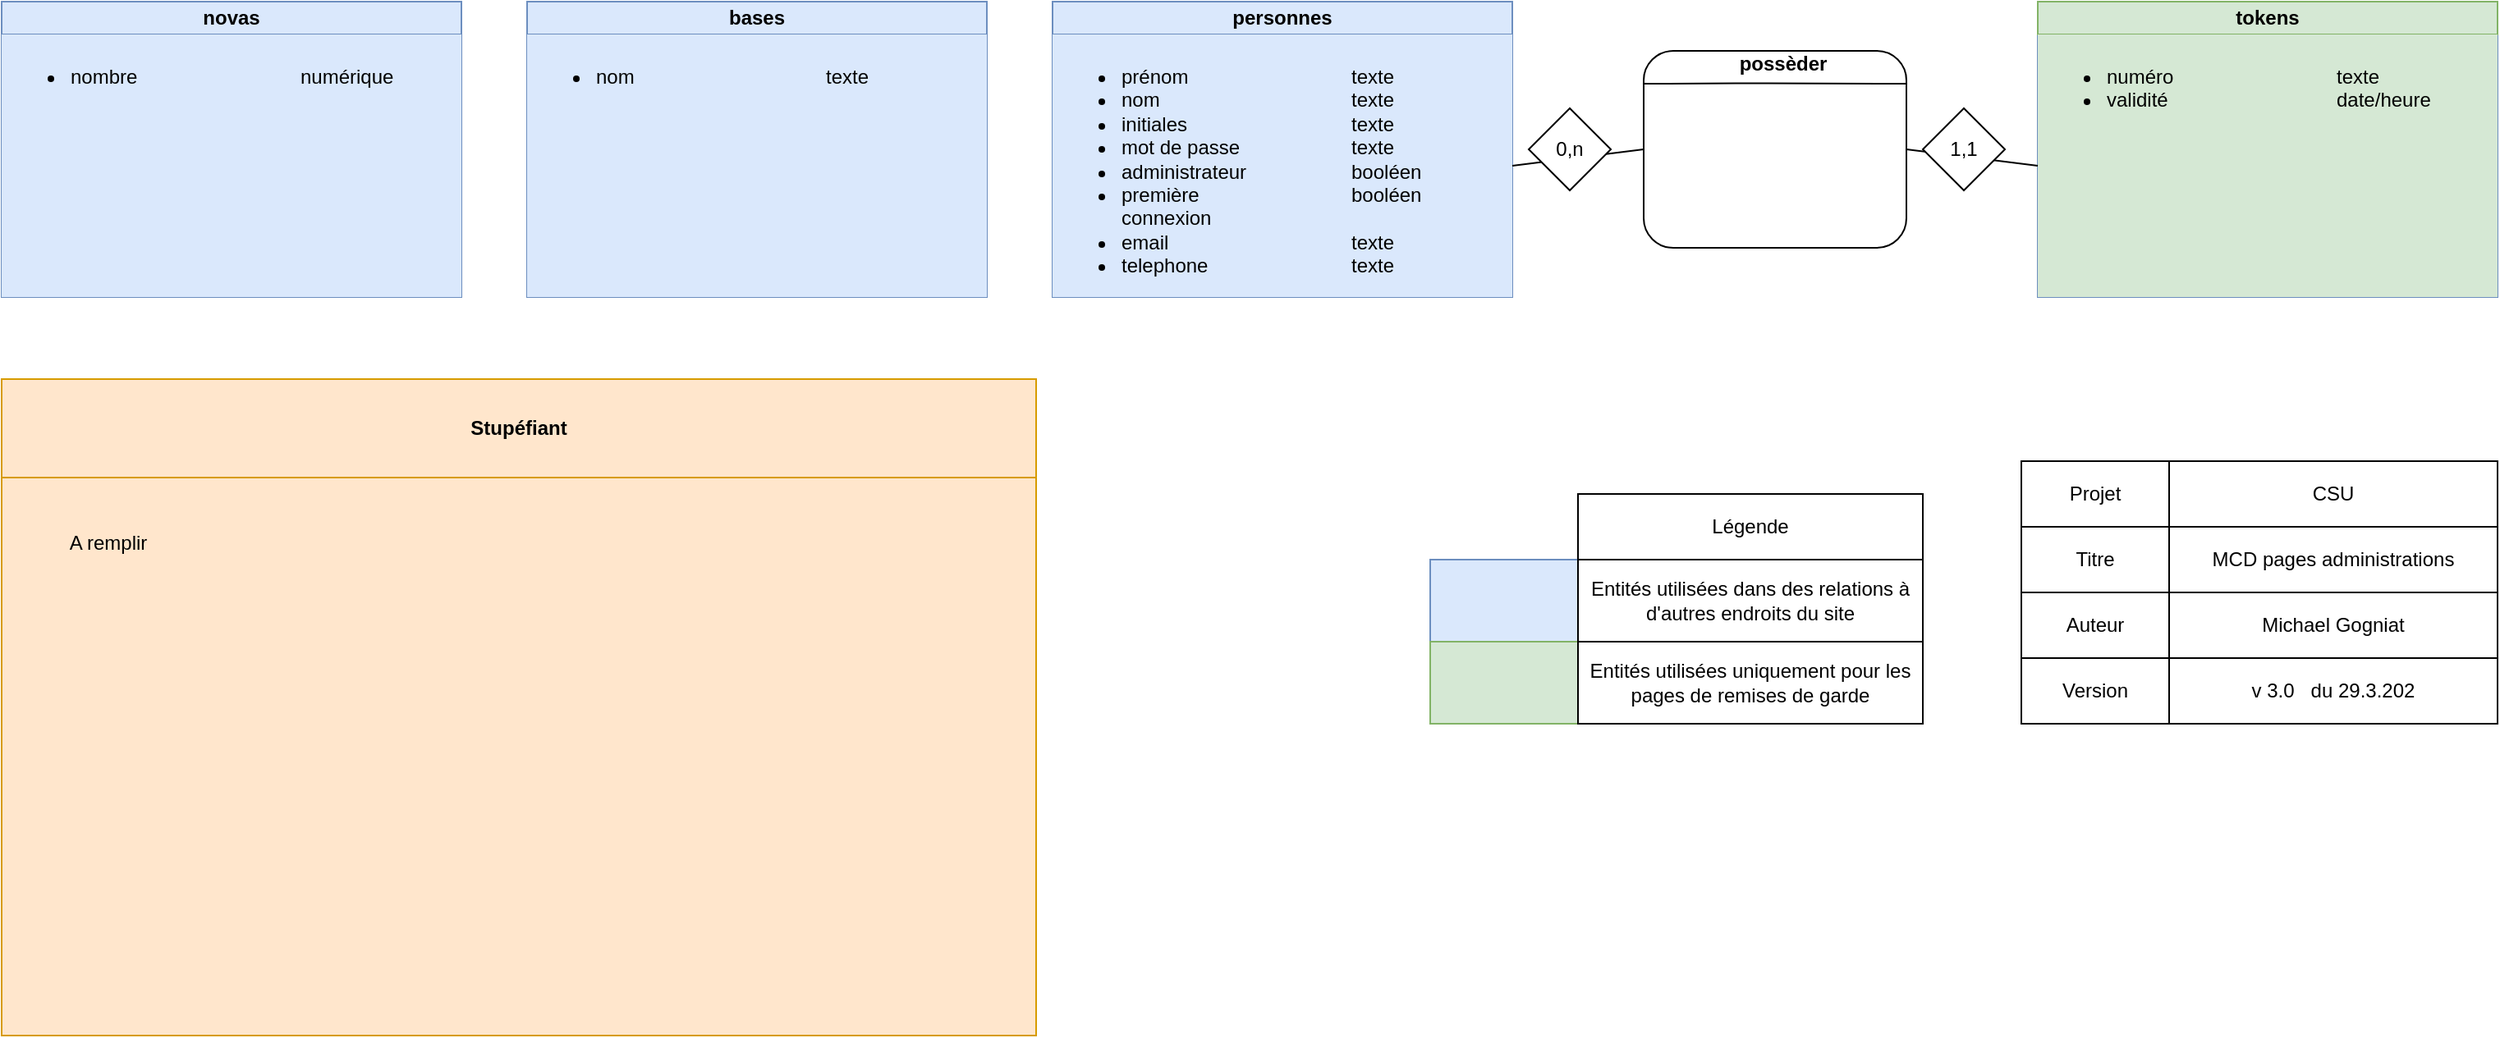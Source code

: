 <mxfile version="14.4.3" type="device"><diagram id="kCFvrSDgTSwZs-9DBKdq" name="Page-1"><mxGraphModel dx="5650" dy="1343" grid="1" gridSize="10" guides="1" tooltips="1" connect="1" arrows="1" fold="1" page="1" pageScale="1" pageWidth="1920" pageHeight="1200" math="0" shadow="0"><root><mxCell id="0"/><mxCell id="1" parent="0"/><mxCell id="uxbM6FC8pAgQJoMiEQ_j-111" value="Projet" style="rounded=0;whiteSpace=wrap;html=1;labelBackgroundColor=none;align=center;" parent="1" vertex="1"><mxGeometry x="-890" y="600" width="90" height="40" as="geometry"/></mxCell><mxCell id="uxbM6FC8pAgQJoMiEQ_j-113" value="Titre" style="rounded=0;whiteSpace=wrap;html=1;labelBackgroundColor=none;" parent="1" vertex="1"><mxGeometry x="-890" y="640" width="90" height="40" as="geometry"/></mxCell><mxCell id="uxbM6FC8pAgQJoMiEQ_j-114" value="Auteur" style="rounded=0;whiteSpace=wrap;html=1;labelBackgroundColor=none;" parent="1" vertex="1"><mxGeometry x="-890" y="680" width="90" height="40" as="geometry"/></mxCell><mxCell id="uxbM6FC8pAgQJoMiEQ_j-115" value="Version" style="rounded=0;whiteSpace=wrap;html=1;labelBackgroundColor=none;" parent="1" vertex="1"><mxGeometry x="-890" y="720" width="90" height="40" as="geometry"/></mxCell><mxCell id="uxbM6FC8pAgQJoMiEQ_j-116" value="MCD pages administrations" style="rounded=0;whiteSpace=wrap;html=1;labelBackgroundColor=none;align=center;" parent="1" vertex="1"><mxGeometry x="-800" y="640" width="200" height="40" as="geometry"/></mxCell><mxCell id="uxbM6FC8pAgQJoMiEQ_j-117" value="CSU" style="rounded=0;whiteSpace=wrap;html=1;labelBackgroundColor=none;" parent="1" vertex="1"><mxGeometry x="-800" y="600" width="200" height="40" as="geometry"/></mxCell><mxCell id="uxbM6FC8pAgQJoMiEQ_j-118" value="v 3.0&amp;nbsp; &amp;nbsp;du 29.3.202" style="rounded=0;whiteSpace=wrap;html=1;labelBackgroundColor=none;" parent="1" vertex="1"><mxGeometry x="-800" y="720" width="200" height="40" as="geometry"/></mxCell><mxCell id="uxbM6FC8pAgQJoMiEQ_j-119" value="Michael Gogniat" style="rounded=0;whiteSpace=wrap;html=1;labelBackgroundColor=none;" parent="1" vertex="1"><mxGeometry x="-800" y="680" width="200" height="40" as="geometry"/></mxCell><mxCell id="6km4f45n5zLwMDYIi9ON-1" value="&lt;div style=&quot;box-sizing: border-box ; width: 100% ; padding: 2px&quot;&gt;c&lt;/div&gt;" style="verticalAlign=top;align=center;overflow=fill;html=1;rounded=0;shadow=0;comic=0;labelBackgroundColor=none;strokeColor=#6c8ebf;strokeWidth=1;fillColor=#dae8fc;fontFamily=Verdana;fontSize=12;" parent="1" vertex="1"><mxGeometry x="-1480" y="320" width="280" height="180" as="geometry"/></mxCell><mxCell id="6km4f45n5zLwMDYIi9ON-2" value="&lt;b&gt;personnes&lt;/b&gt;" style="rounded=0;whiteSpace=wrap;html=1;fillColor=#dae8fc;strokeColor=#6C8EBF;" parent="1" vertex="1"><mxGeometry x="-1480" y="320" width="280" height="20" as="geometry"/></mxCell><mxCell id="6km4f45n5zLwMDYIi9ON-3" value="&lt;ul&gt;&lt;li&gt;prénom&lt;/li&gt;&lt;li&gt;nom&lt;/li&gt;&lt;li&gt;initiales&lt;/li&gt;&lt;li&gt;mot de passe&lt;/li&gt;&lt;li&gt;administrateur&lt;/li&gt;&lt;li&gt;première connexion&lt;/li&gt;&lt;li&gt;email&lt;/li&gt;&lt;li&gt;telephone&lt;/li&gt;&lt;/ul&gt;" style="text;fillColor=#dae8fc;html=1;whiteSpace=wrap;verticalAlign=top;overflow=hidden;" parent="1" vertex="1"><mxGeometry x="-1480" y="340" width="140" height="160" as="geometry"/></mxCell><mxCell id="6km4f45n5zLwMDYIi9ON-4" value="&lt;ul&gt;&lt;li&gt;texte&lt;/li&gt;&lt;li&gt;texte&lt;/li&gt;&lt;li&gt;texte&lt;/li&gt;&lt;li&gt;texte&lt;/li&gt;&lt;li&gt;booléen&lt;/li&gt;&lt;li&gt;booléen&lt;/li&gt;&lt;li&gt;&amp;nbsp;&lt;/li&gt;&lt;li&gt;texte&lt;/li&gt;&lt;li&gt;texte&lt;/li&gt;&lt;/ul&gt;" style="text;fillColor=#dae8fc;html=1;whiteSpace=wrap;verticalAlign=top;overflow=hidden;" parent="1" vertex="1"><mxGeometry x="-1340" y="340" width="140" height="160" as="geometry"/></mxCell><mxCell id="6km4f45n5zLwMDYIi9ON-5" value="" style="rounded=0;whiteSpace=wrap;html=1;fillColor=#dae8fc;strokeColor=none;" parent="1" vertex="1"><mxGeometry x="-1340" y="350" width="40" height="140" as="geometry"/></mxCell><mxCell id="6km4f45n5zLwMDYIi9ON-56" value="&lt;div style=&quot;box-sizing: border-box ; width: 100% ; padding: 2px&quot;&gt;c&lt;/div&gt;" style="verticalAlign=top;align=center;overflow=fill;html=1;rounded=0;shadow=0;comic=0;labelBackgroundColor=none;strokeColor=#6c8ebf;strokeWidth=1;fillColor=#dae8fc;fontFamily=Verdana;fontSize=12;" parent="1" vertex="1"><mxGeometry x="-1800" y="320" width="280" height="180" as="geometry"/></mxCell><mxCell id="6km4f45n5zLwMDYIi9ON-57" value="&lt;b&gt;bases&lt;/b&gt;" style="rounded=0;whiteSpace=wrap;html=1;fillColor=#dae8fc;strokeColor=#6C8EBF;" parent="1" vertex="1"><mxGeometry x="-1800" y="320" width="280" height="20" as="geometry"/></mxCell><mxCell id="6km4f45n5zLwMDYIi9ON-58" value="&lt;ul&gt;&lt;li&gt;nom&lt;/li&gt;&lt;/ul&gt;" style="text;fillColor=#dae8fc;html=1;whiteSpace=wrap;verticalAlign=top;overflow=hidden;" parent="1" vertex="1"><mxGeometry x="-1800" y="340" width="140" height="160" as="geometry"/></mxCell><mxCell id="6km4f45n5zLwMDYIi9ON-59" value="&lt;ul&gt;&lt;li&gt;texte&lt;br&gt;&lt;/li&gt;&lt;/ul&gt;" style="text;fillColor=#dae8fc;html=1;whiteSpace=wrap;verticalAlign=top;overflow=hidden;" parent="1" vertex="1"><mxGeometry x="-1660" y="340" width="140" height="160" as="geometry"/></mxCell><mxCell id="6km4f45n5zLwMDYIi9ON-60" value="" style="rounded=0;whiteSpace=wrap;html=1;fillColor=#dae8fc;strokeColor=none;" parent="1" vertex="1"><mxGeometry x="-1660" y="350" width="40" height="140" as="geometry"/></mxCell><mxCell id="6km4f45n5zLwMDYIi9ON-70" value="&lt;div style=&quot;box-sizing: border-box ; width: 100% ; padding: 2px&quot;&gt;cv&lt;/div&gt;" style="verticalAlign=top;align=center;overflow=fill;html=1;rounded=0;shadow=0;comic=0;labelBackgroundColor=none;strokeColor=#6c8ebf;strokeWidth=1;fillColor=#dae8fc;fontFamily=Verdana;fontSize=12;" parent="1" vertex="1"><mxGeometry x="-2120" y="320" width="280" height="180" as="geometry"/></mxCell><mxCell id="6km4f45n5zLwMDYIi9ON-71" value="&lt;b&gt;novas&lt;/b&gt;" style="rounded=0;whiteSpace=wrap;html=1;fillColor=#dae8fc;strokeColor=#6c8ebf;" parent="1" vertex="1"><mxGeometry x="-2120" y="320" width="280" height="20" as="geometry"/></mxCell><mxCell id="6km4f45n5zLwMDYIi9ON-72" value="&lt;ul&gt;&lt;li&gt;nombre&lt;/li&gt;&lt;/ul&gt;" style="text;fillColor=#dae8fc;html=1;whiteSpace=wrap;verticalAlign=top;overflow=hidden;" parent="1" vertex="1"><mxGeometry x="-2120" y="340" width="140" height="160" as="geometry"/></mxCell><mxCell id="6km4f45n5zLwMDYIi9ON-73" value="&lt;ul&gt;&lt;li&gt;numérique&lt;/li&gt;&lt;/ul&gt;" style="text;fillColor=#dae8fc;html=1;whiteSpace=wrap;verticalAlign=top;overflow=hidden;" parent="1" vertex="1"><mxGeometry x="-1980" y="340" width="140" height="160" as="geometry"/></mxCell><mxCell id="6km4f45n5zLwMDYIi9ON-74" value="" style="rounded=0;whiteSpace=wrap;html=1;fillColor=#dae8fc;strokeColor=none;" parent="1" vertex="1"><mxGeometry x="-1980" y="350" width="40" height="140" as="geometry"/></mxCell><mxCell id="6km4f45n5zLwMDYIi9ON-207" value="" style="rounded=0;whiteSpace=wrap;html=1;labelBackgroundColor=none;fillColor=#dae8fc;strokeColor=#6c8ebf;" parent="1" vertex="1"><mxGeometry x="-1250" y="660" width="90" height="50" as="geometry"/></mxCell><mxCell id="6km4f45n5zLwMDYIi9ON-210" value="Entités utilisées dans des relations à d'autres endroits du site" style="rounded=0;whiteSpace=wrap;html=1;labelBackgroundColor=none;align=center;" parent="1" vertex="1"><mxGeometry x="-1160" y="660" width="210" height="50" as="geometry"/></mxCell><mxCell id="6km4f45n5zLwMDYIi9ON-211" value="Légende" style="rounded=0;whiteSpace=wrap;html=1;labelBackgroundColor=none;" parent="1" vertex="1"><mxGeometry x="-1160" y="620" width="210" height="40" as="geometry"/></mxCell><mxCell id="6km4f45n5zLwMDYIi9ON-214" value="" style="rounded=0;whiteSpace=wrap;html=1;labelBackgroundColor=none;fillColor=#d5e8d4;strokeColor=#82b366;" parent="1" vertex="1"><mxGeometry x="-1250" y="710" width="90" height="50" as="geometry"/></mxCell><mxCell id="6km4f45n5zLwMDYIi9ON-215" value="Entités utilisées uniquement pour les pages de remises de garde" style="rounded=0;whiteSpace=wrap;html=1;labelBackgroundColor=none;align=center;" parent="1" vertex="1"><mxGeometry x="-1160" y="710" width="210" height="50" as="geometry"/></mxCell><mxCell id="jT68NaHbfOtHD-jg9lng-1" value="&lt;div style=&quot;box-sizing: border-box ; width: 100% ; padding: 2px&quot;&gt;c&lt;/div&gt;" style="verticalAlign=top;align=center;overflow=fill;html=1;rounded=0;shadow=0;comic=0;labelBackgroundColor=none;strokeColor=#6c8ebf;strokeWidth=1;fillColor=#dae8fc;fontFamily=Verdana;fontSize=12;" vertex="1" parent="1"><mxGeometry x="-880" y="320" width="280" height="180" as="geometry"/></mxCell><mxCell id="jT68NaHbfOtHD-jg9lng-2" value="&lt;b&gt;tokens&lt;/b&gt;" style="rounded=0;whiteSpace=wrap;html=1;fillColor=#d5e8d4;strokeColor=#82b366;" vertex="1" parent="1"><mxGeometry x="-880" y="320" width="280" height="20" as="geometry"/></mxCell><mxCell id="jT68NaHbfOtHD-jg9lng-3" value="&lt;ul&gt;&lt;li&gt;numéro&lt;/li&gt;&lt;li&gt;validité&lt;/li&gt;&lt;/ul&gt;" style="text;fillColor=#d5e8d4;html=1;whiteSpace=wrap;verticalAlign=top;overflow=hidden;" vertex="1" parent="1"><mxGeometry x="-880" y="340" width="140" height="160" as="geometry"/></mxCell><mxCell id="jT68NaHbfOtHD-jg9lng-4" value="&lt;ul&gt;&lt;li&gt;texte&lt;/li&gt;&lt;li&gt;date/heure&lt;/li&gt;&lt;/ul&gt;" style="text;fillColor=#d5e8d4;html=1;whiteSpace=wrap;verticalAlign=top;overflow=hidden;" vertex="1" parent="1"><mxGeometry x="-740" y="340" width="140" height="160" as="geometry"/></mxCell><mxCell id="jT68NaHbfOtHD-jg9lng-5" value="" style="rounded=0;whiteSpace=wrap;html=1;fillColor=#d5e8d4;strokeColor=none;" vertex="1" parent="1"><mxGeometry x="-740" y="350" width="40" height="140" as="geometry"/></mxCell><mxCell id="jT68NaHbfOtHD-jg9lng-6" value="c" style="group" vertex="1" connectable="0" parent="1"><mxGeometry x="-1120" y="350" width="160" height="120" as="geometry"/></mxCell><mxCell id="jT68NaHbfOtHD-jg9lng-7" value="" style="rounded=1;whiteSpace=wrap;html=1;" vertex="1" parent="jT68NaHbfOtHD-jg9lng-6"><mxGeometry width="160" height="120" as="geometry"/></mxCell><mxCell id="jT68NaHbfOtHD-jg9lng-8" value="&lt;b&gt;possèder&lt;/b&gt;" style="text;html=1;strokeColor=none;fillColor=none;align=center;verticalAlign=middle;whiteSpace=wrap;rounded=0;" vertex="1" parent="jT68NaHbfOtHD-jg9lng-6"><mxGeometry x="37.647" width="94.118" height="16.002" as="geometry"/></mxCell><mxCell id="jT68NaHbfOtHD-jg9lng-9" value="" style="endArrow=none;html=1;entryX=1;entryY=0.167;entryDx=0;entryDy=0;entryPerimeter=0;exitX=0;exitY=0.167;exitDx=0;exitDy=0;exitPerimeter=0;" edge="1" parent="jT68NaHbfOtHD-jg9lng-6" source="jT68NaHbfOtHD-jg9lng-7" target="jT68NaHbfOtHD-jg9lng-7"><mxGeometry width="50" height="50" relative="1" as="geometry"><mxPoint x="386.667" y="-204" as="sourcePoint"/><mxPoint x="480" y="-204" as="targetPoint"/><Array as="points"><mxPoint x="65.882" y="19.765"/></Array></mxGeometry></mxCell><mxCell id="jT68NaHbfOtHD-jg9lng-10" value="" style="endArrow=none;html=1;entryX=1;entryY=0.5;entryDx=0;entryDy=0;exitX=0;exitY=0.5;exitDx=0;exitDy=0;" edge="1" parent="1" target="jT68NaHbfOtHD-jg9lng-7" source="jT68NaHbfOtHD-jg9lng-3"><mxGeometry width="50" height="50" relative="1" as="geometry"><mxPoint x="-890" y="410" as="sourcePoint"/><mxPoint x="-370" y="-120" as="targetPoint"/></mxGeometry></mxCell><mxCell id="jT68NaHbfOtHD-jg9lng-11" value="" style="rhombus;whiteSpace=wrap;html=1;strokeColor=#000000;fillColor=#ffffff;" vertex="1" parent="1"><mxGeometry x="-950" y="385" width="50" height="50" as="geometry"/></mxCell><mxCell id="jT68NaHbfOtHD-jg9lng-12" value="1,1" style="text;html=1;strokeColor=none;fillColor=none;align=center;verticalAlign=middle;whiteSpace=wrap;rounded=0;" vertex="1" parent="1"><mxGeometry x="-940" y="400" width="30" height="20" as="geometry"/></mxCell><mxCell id="jT68NaHbfOtHD-jg9lng-13" value="" style="endArrow=none;html=1;entryX=1;entryY=0.5;entryDx=0;entryDy=0;exitX=0;exitY=0.5;exitDx=0;exitDy=0;" edge="1" parent="1" source="jT68NaHbfOtHD-jg9lng-7" target="6km4f45n5zLwMDYIi9ON-4"><mxGeometry width="50" height="50" relative="1" as="geometry"><mxPoint x="-880" y="420" as="sourcePoint"/><mxPoint x="-950" y="420" as="targetPoint"/></mxGeometry></mxCell><mxCell id="jT68NaHbfOtHD-jg9lng-14" value="" style="rhombus;whiteSpace=wrap;html=1;strokeColor=#000000;fillColor=#ffffff;" vertex="1" parent="1"><mxGeometry x="-1190" y="385" width="50" height="50" as="geometry"/></mxCell><mxCell id="jT68NaHbfOtHD-jg9lng-15" value="0,n" style="text;html=1;strokeColor=none;fillColor=none;align=center;verticalAlign=middle;whiteSpace=wrap;rounded=0;" vertex="1" parent="1"><mxGeometry x="-1180" y="400" width="30" height="20" as="geometry"/></mxCell><mxCell id="jT68NaHbfOtHD-jg9lng-17" value="" style="rounded=0;whiteSpace=wrap;html=1;strokeColor=#d79b00;fillColor=#ffe6cc;" vertex="1" parent="1"><mxGeometry x="-2120" y="550" width="630" height="400" as="geometry"/></mxCell><mxCell id="jT68NaHbfOtHD-jg9lng-19" value="&lt;b&gt;Stupéfiant&lt;/b&gt;" style="rounded=0;whiteSpace=wrap;html=1;fillColor=#ffe6cc;strokeColor=#d79b00;" vertex="1" parent="1"><mxGeometry x="-2120" y="550" width="630" height="60" as="geometry"/></mxCell><mxCell id="jT68NaHbfOtHD-jg9lng-20" value="A remplir" style="text;html=1;strokeColor=none;fillColor=none;align=center;verticalAlign=middle;whiteSpace=wrap;rounded=0;" vertex="1" parent="1"><mxGeometry x="-2100" y="640" width="90" height="20" as="geometry"/></mxCell></root></mxGraphModel></diagram></mxfile>